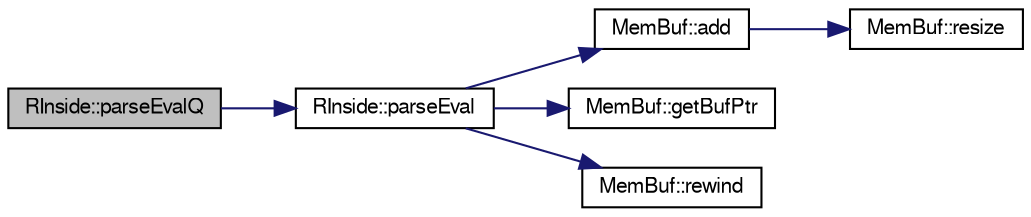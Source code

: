 digraph "RInside::parseEvalQ"
{
 // LATEX_PDF_SIZE
  bgcolor="transparent";
  edge [fontname="FreeSans",fontsize="10",labelfontname="FreeSans",labelfontsize="10"];
  node [fontname="FreeSans",fontsize="10",shape=record];
  rankdir="LR";
  Node1 [label="RInside::parseEvalQ",height=0.2,width=0.4,color="black", fillcolor="grey75", style="filled", fontcolor="black",tooltip=" "];
  Node1 -> Node2 [color="midnightblue",fontsize="10",style="solid",fontname="FreeSans"];
  Node2 [label="RInside::parseEval",height=0.2,width=0.4,color="black",URL="$classRInside.html#a4cf10e78fb73bfda699f921c28e6b985",tooltip=" "];
  Node2 -> Node3 [color="midnightblue",fontsize="10",style="solid",fontname="FreeSans"];
  Node3 [label="MemBuf::add",height=0.2,width=0.4,color="black",URL="$classMemBuf.html#a98f2f73b1dd34faf3c0180e3db6193d6",tooltip=" "];
  Node3 -> Node4 [color="midnightblue",fontsize="10",style="solid",fontname="FreeSans"];
  Node4 [label="MemBuf::resize",height=0.2,width=0.4,color="black",URL="$classMemBuf.html#a4cb3b44d88059c382184ca7d1aa1f235",tooltip=" "];
  Node2 -> Node5 [color="midnightblue",fontsize="10",style="solid",fontname="FreeSans"];
  Node5 [label="MemBuf::getBufPtr",height=0.2,width=0.4,color="black",URL="$classMemBuf.html#a0eb511f5c04d2357ab49d77ab4708ec2",tooltip=" "];
  Node2 -> Node6 [color="midnightblue",fontsize="10",style="solid",fontname="FreeSans"];
  Node6 [label="MemBuf::rewind",height=0.2,width=0.4,color="black",URL="$classMemBuf.html#acecce3962e522cdcabba571ffd51f940",tooltip=" "];
}
